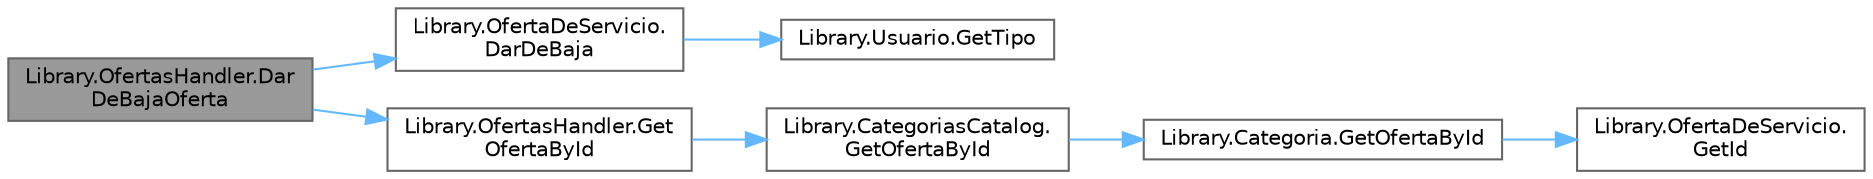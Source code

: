 digraph "Library.OfertasHandler.DarDeBajaOferta"
{
 // INTERACTIVE_SVG=YES
 // LATEX_PDF_SIZE
  bgcolor="transparent";
  edge [fontname=Helvetica,fontsize=10,labelfontname=Helvetica,labelfontsize=10];
  node [fontname=Helvetica,fontsize=10,shape=box,height=0.2,width=0.4];
  rankdir="LR";
  Node1 [label="Library.OfertasHandler.Dar\lDeBajaOferta",height=0.2,width=0.4,color="gray40", fillcolor="grey60", style="filled", fontcolor="black",tooltip="Método para dar de baja una OfertaDeServicio."];
  Node1 -> Node2 [color="steelblue1",style="solid"];
  Node2 [label="Library.OfertaDeServicio.\lDarDeBaja",height=0.2,width=0.4,color="grey40", fillcolor="white", style="filled",URL="$classLibrary_1_1OfertaDeServicio.html#a05fd36175b1f8f268eca50f06be8931f",tooltip="Método para dar de baja un Usuario."];
  Node2 -> Node3 [color="steelblue1",style="solid"];
  Node3 [label="Library.Usuario.GetTipo",height=0.2,width=0.4,color="grey40", fillcolor="white", style="filled",URL="$classLibrary_1_1Usuario.html#a33099664c3da6b61454db7c3343deceb",tooltip="Checkea que tipo de usuario es, puede ser Administrador, Trabajador o Empleador."];
  Node1 -> Node4 [color="steelblue1",style="solid"];
  Node4 [label="Library.OfertasHandler.Get\lOfertaById",height=0.2,width=0.4,color="grey40", fillcolor="white", style="filled",URL="$classLibrary_1_1OfertasHandler.html#a77e846642d71cc0848a111e21fd20bbf",tooltip="Método para obtener una OfertaDeServicio por id."];
  Node4 -> Node5 [color="steelblue1",style="solid"];
  Node5 [label="Library.CategoriasCatalog.\lGetOfertaById",height=0.2,width=0.4,color="grey40", fillcolor="white", style="filled",URL="$classLibrary_1_1CategoriasCatalog.html#a02d667d79dc6c941d7ab276c88259ff2",tooltip="Método para obtener OfertaDeServicio por id."];
  Node5 -> Node6 [color="steelblue1",style="solid"];
  Node6 [label="Library.Categoria.GetOfertaById",height=0.2,width=0.4,color="grey40", fillcolor="white", style="filled",URL="$classLibrary_1_1Categoria.html#abfee7bcdbeb886b1993fdfaf14efe6d7",tooltip="Filtrar OfertaDeServicio por id."];
  Node6 -> Node7 [color="steelblue1",style="solid"];
  Node7 [label="Library.OfertaDeServicio.\lGetId",height=0.2,width=0.4,color="grey40", fillcolor="white", style="filled",URL="$classLibrary_1_1OfertaDeServicio.html#a3aabf94b79625937babc2196b5ffa71e",tooltip="Método para obtener id de OfertaDeServicio."];
}
